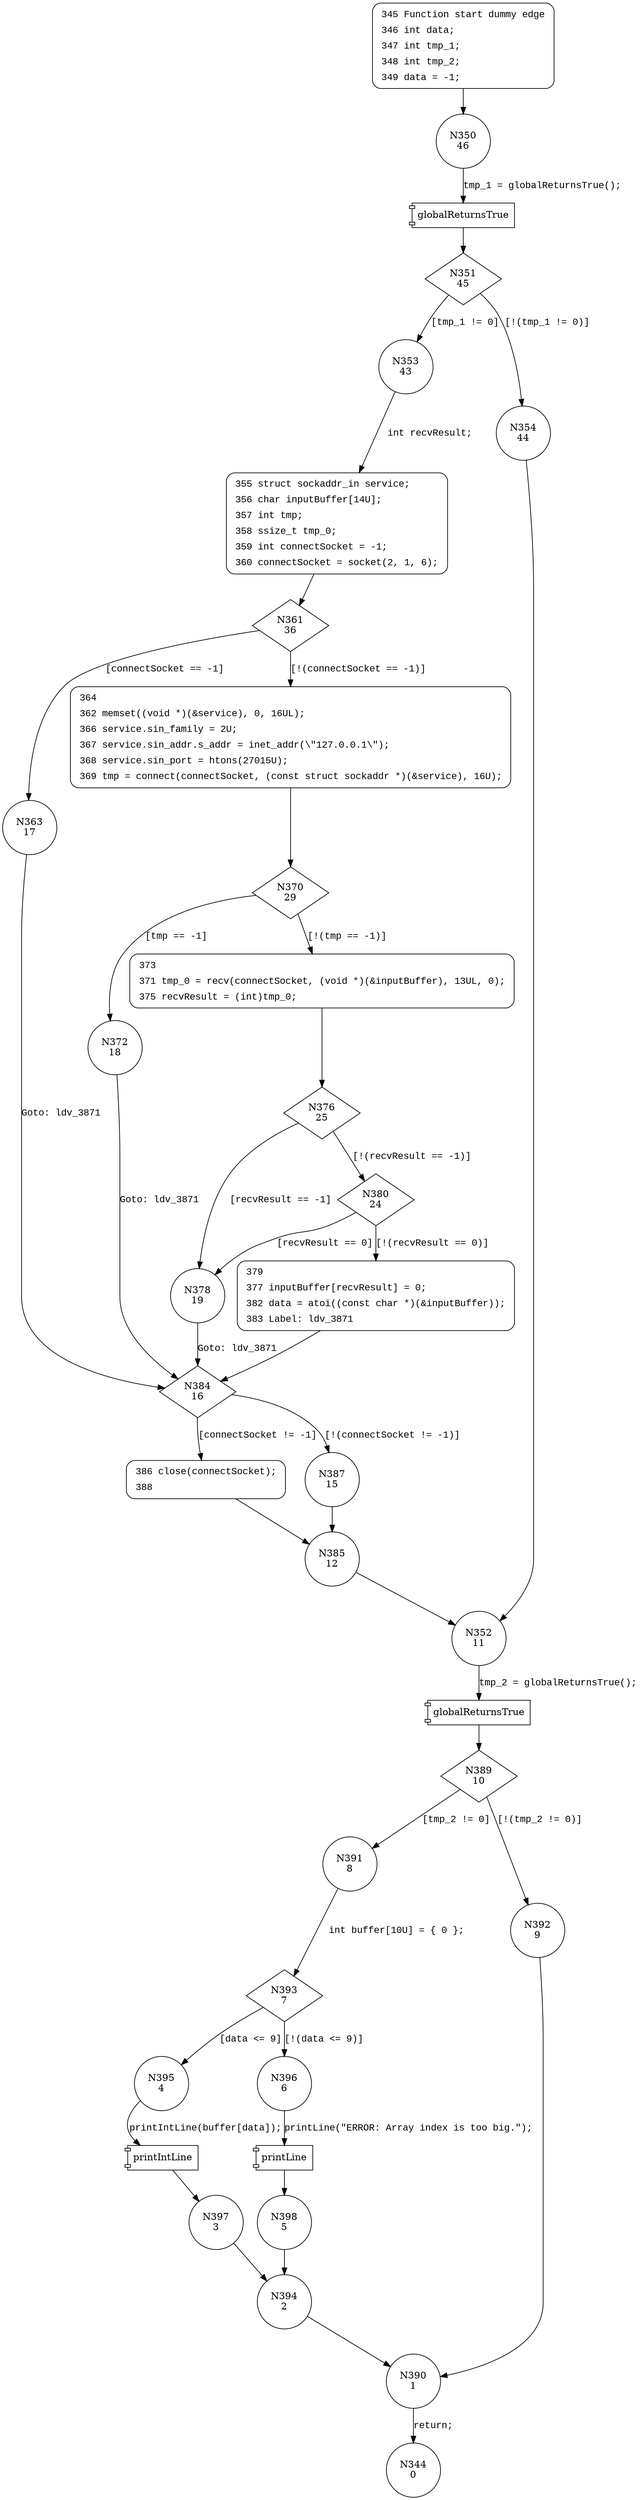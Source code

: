 digraph CWE127_Buffer_Underread__CWE839_connect_socket_11_bad {
350 [shape="circle" label="N350\n46"]
351 [shape="diamond" label="N351\n45"]
353 [shape="circle" label="N353\n43"]
354 [shape="circle" label="N354\n44"]
352 [shape="circle" label="N352\n11"]
389 [shape="diamond" label="N389\n10"]
391 [shape="circle" label="N391\n8"]
392 [shape="circle" label="N392\n9"]
390 [shape="circle" label="N390\n1"]
344 [shape="circle" label="N344\n0"]
393 [shape="diamond" label="N393\n7"]
395 [shape="circle" label="N395\n4"]
396 [shape="circle" label="N396\n6"]
398 [shape="circle" label="N398\n5"]
394 [shape="circle" label="N394\n2"]
397 [shape="circle" label="N397\n3"]
355 [shape="circle" label="N355\n42"]
361 [shape="diamond" label="N361\n36"]
363 [shape="circle" label="N363\n17"]
364 [shape="circle" label="N364\n35"]
370 [shape="diamond" label="N370\n29"]
372 [shape="circle" label="N372\n18"]
373 [shape="circle" label="N373\n28"]
376 [shape="diamond" label="N376\n25"]
378 [shape="circle" label="N378\n19"]
380 [shape="diamond" label="N380\n24"]
379 [shape="circle" label="N379\n23"]
384 [shape="diamond" label="N384\n16"]
386 [shape="circle" label="N386\n14"]
387 [shape="circle" label="N387\n15"]
385 [shape="circle" label="N385\n12"]
345 [style="filled,bold" penwidth="1" fillcolor="white" fontname="Courier New" shape="Mrecord" label=<<table border="0" cellborder="0" cellpadding="3" bgcolor="white"><tr><td align="right">345</td><td align="left">Function start dummy edge</td></tr><tr><td align="right">346</td><td align="left">int data;</td></tr><tr><td align="right">347</td><td align="left">int tmp_1;</td></tr><tr><td align="right">348</td><td align="left">int tmp_2;</td></tr><tr><td align="right">349</td><td align="left">data = -1;</td></tr></table>>]
345 -> 350[label=""]
355 [style="filled,bold" penwidth="1" fillcolor="white" fontname="Courier New" shape="Mrecord" label=<<table border="0" cellborder="0" cellpadding="3" bgcolor="white"><tr><td align="right">355</td><td align="left">struct sockaddr_in service;</td></tr><tr><td align="right">356</td><td align="left">char inputBuffer[14U];</td></tr><tr><td align="right">357</td><td align="left">int tmp;</td></tr><tr><td align="right">358</td><td align="left">ssize_t tmp_0;</td></tr><tr><td align="right">359</td><td align="left">int connectSocket = -1;</td></tr><tr><td align="right">360</td><td align="left">connectSocket = socket(2, 1, 6);</td></tr></table>>]
355 -> 361[label=""]
364 [style="filled,bold" penwidth="1" fillcolor="white" fontname="Courier New" shape="Mrecord" label=<<table border="0" cellborder="0" cellpadding="3" bgcolor="white"><tr><td align="right">364</td><td align="left"></td></tr><tr><td align="right">362</td><td align="left">memset((void *)(&amp;service), 0, 16UL);</td></tr><tr><td align="right">366</td><td align="left">service.sin_family = 2U;</td></tr><tr><td align="right">367</td><td align="left">service.sin_addr.s_addr = inet_addr(\&quot;127.0.0.1\&quot;);</td></tr><tr><td align="right">368</td><td align="left">service.sin_port = htons(27015U);</td></tr><tr><td align="right">369</td><td align="left">tmp = connect(connectSocket, (const struct sockaddr *)(&amp;service), 16U);</td></tr></table>>]
364 -> 370[label=""]
373 [style="filled,bold" penwidth="1" fillcolor="white" fontname="Courier New" shape="Mrecord" label=<<table border="0" cellborder="0" cellpadding="3" bgcolor="white"><tr><td align="right">373</td><td align="left"></td></tr><tr><td align="right">371</td><td align="left">tmp_0 = recv(connectSocket, (void *)(&amp;inputBuffer), 13UL, 0);</td></tr><tr><td align="right">375</td><td align="left">recvResult = (int)tmp_0;</td></tr></table>>]
373 -> 376[label=""]
379 [style="filled,bold" penwidth="1" fillcolor="white" fontname="Courier New" shape="Mrecord" label=<<table border="0" cellborder="0" cellpadding="3" bgcolor="white"><tr><td align="right">379</td><td align="left"></td></tr><tr><td align="right">377</td><td align="left">inputBuffer[recvResult] = 0;</td></tr><tr><td align="right">382</td><td align="left">data = atoi((const char *)(&amp;inputBuffer));</td></tr><tr><td align="right">383</td><td align="left">Label: ldv_3871</td></tr></table>>]
379 -> 384[label=""]
386 [style="filled,bold" penwidth="1" fillcolor="white" fontname="Courier New" shape="Mrecord" label=<<table border="0" cellborder="0" cellpadding="3" bgcolor="white"><tr><td align="right">386</td><td align="left">close(connectSocket);</td></tr><tr><td align="right">388</td><td align="left"></td></tr></table>>]
386 -> 385[label=""]
100023 [shape="component" label="globalReturnsTrue"]
350 -> 100023 [label="tmp_1 = globalReturnsTrue();" fontname="Courier New"]
100023 -> 351 [label="" fontname="Courier New"]
351 -> 353 [label="[tmp_1 != 0]" fontname="Courier New"]
351 -> 354 [label="[!(tmp_1 != 0)]" fontname="Courier New"]
100024 [shape="component" label="globalReturnsTrue"]
352 -> 100024 [label="tmp_2 = globalReturnsTrue();" fontname="Courier New"]
100024 -> 389 [label="" fontname="Courier New"]
389 -> 391 [label="[tmp_2 != 0]" fontname="Courier New"]
389 -> 392 [label="[!(tmp_2 != 0)]" fontname="Courier New"]
390 -> 344 [label="return;" fontname="Courier New"]
393 -> 395 [label="[data <= 9]" fontname="Courier New"]
393 -> 396 [label="[!(data <= 9)]" fontname="Courier New"]
100025 [shape="component" label="printLine"]
396 -> 100025 [label="printLine(\"ERROR: Array index is too big.\");" fontname="Courier New"]
100025 -> 398 [label="" fontname="Courier New"]
394 -> 390 [label="" fontname="Courier New"]
100026 [shape="component" label="printIntLine"]
395 -> 100026 [label="printIntLine(buffer[data]);" fontname="Courier New"]
100026 -> 397 [label="" fontname="Courier New"]
353 -> 355 [label="int recvResult;" fontname="Courier New"]
361 -> 363 [label="[connectSocket == -1]" fontname="Courier New"]
361 -> 364 [label="[!(connectSocket == -1)]" fontname="Courier New"]
370 -> 372 [label="[tmp == -1]" fontname="Courier New"]
370 -> 373 [label="[!(tmp == -1)]" fontname="Courier New"]
376 -> 378 [label="[recvResult == -1]" fontname="Courier New"]
376 -> 380 [label="[!(recvResult == -1)]" fontname="Courier New"]
380 -> 378 [label="[recvResult == 0]" fontname="Courier New"]
380 -> 379 [label="[!(recvResult == 0)]" fontname="Courier New"]
384 -> 386 [label="[connectSocket != -1]" fontname="Courier New"]
384 -> 387 [label="[!(connectSocket != -1)]" fontname="Courier New"]
385 -> 352 [label="" fontname="Courier New"]
378 -> 384 [label="Goto: ldv_3871" fontname="Courier New"]
363 -> 384 [label="Goto: ldv_3871" fontname="Courier New"]
354 -> 352 [label="" fontname="Courier New"]
392 -> 390 [label="" fontname="Courier New"]
391 -> 393 [label="int buffer[10U] = { 0 };" fontname="Courier New"]
398 -> 394 [label="" fontname="Courier New"]
397 -> 394 [label="" fontname="Courier New"]
387 -> 385 [label="" fontname="Courier New"]
372 -> 384 [label="Goto: ldv_3871" fontname="Courier New"]
}